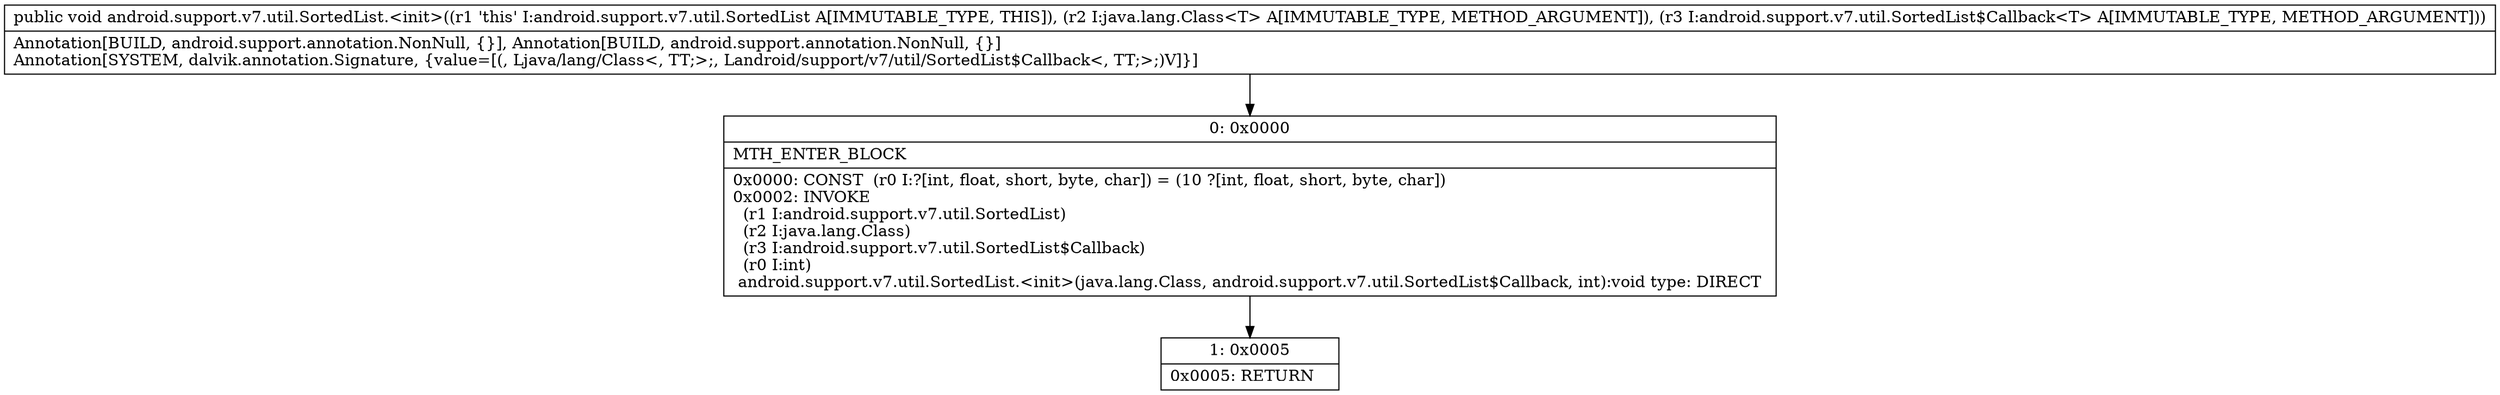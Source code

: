 digraph "CFG forandroid.support.v7.util.SortedList.\<init\>(Ljava\/lang\/Class;Landroid\/support\/v7\/util\/SortedList$Callback;)V" {
Node_0 [shape=record,label="{0\:\ 0x0000|MTH_ENTER_BLOCK\l|0x0000: CONST  (r0 I:?[int, float, short, byte, char]) = (10 ?[int, float, short, byte, char]) \l0x0002: INVOKE  \l  (r1 I:android.support.v7.util.SortedList)\l  (r2 I:java.lang.Class)\l  (r3 I:android.support.v7.util.SortedList$Callback)\l  (r0 I:int)\l android.support.v7.util.SortedList.\<init\>(java.lang.Class, android.support.v7.util.SortedList$Callback, int):void type: DIRECT \l}"];
Node_1 [shape=record,label="{1\:\ 0x0005|0x0005: RETURN   \l}"];
MethodNode[shape=record,label="{public void android.support.v7.util.SortedList.\<init\>((r1 'this' I:android.support.v7.util.SortedList A[IMMUTABLE_TYPE, THIS]), (r2 I:java.lang.Class\<T\> A[IMMUTABLE_TYPE, METHOD_ARGUMENT]), (r3 I:android.support.v7.util.SortedList$Callback\<T\> A[IMMUTABLE_TYPE, METHOD_ARGUMENT]))  | Annotation[BUILD, android.support.annotation.NonNull, \{\}], Annotation[BUILD, android.support.annotation.NonNull, \{\}]\lAnnotation[SYSTEM, dalvik.annotation.Signature, \{value=[(, Ljava\/lang\/Class\<, TT;\>;, Landroid\/support\/v7\/util\/SortedList$Callback\<, TT;\>;)V]\}]\l}"];
MethodNode -> Node_0;
Node_0 -> Node_1;
}

